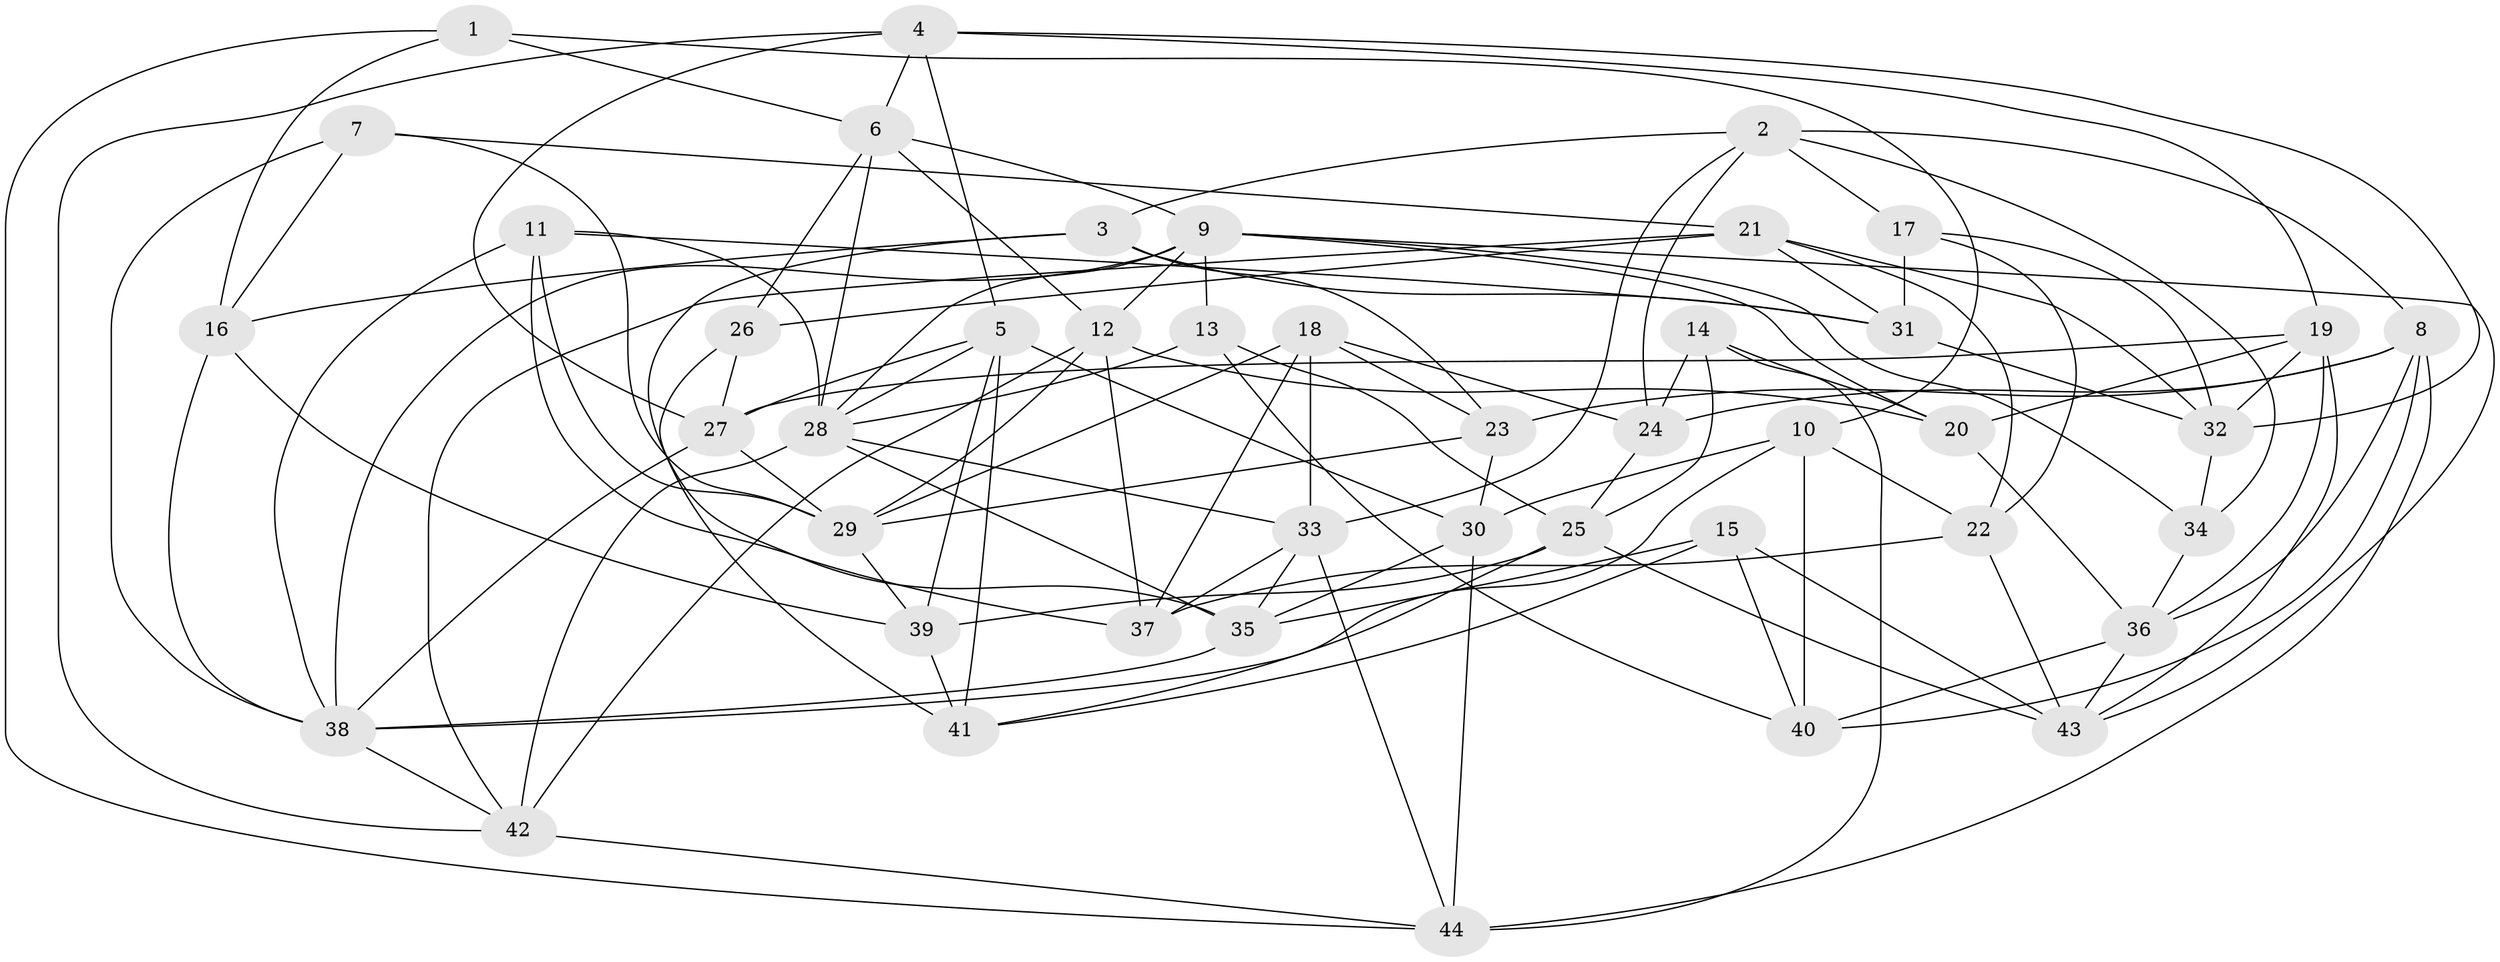 // original degree distribution, {4: 1.0}
// Generated by graph-tools (version 1.1) at 2025/02/03/09/25 03:02:59]
// undirected, 44 vertices, 120 edges
graph export_dot {
graph [start="1"]
  node [color=gray90,style=filled];
  1;
  2;
  3;
  4;
  5;
  6;
  7;
  8;
  9;
  10;
  11;
  12;
  13;
  14;
  15;
  16;
  17;
  18;
  19;
  20;
  21;
  22;
  23;
  24;
  25;
  26;
  27;
  28;
  29;
  30;
  31;
  32;
  33;
  34;
  35;
  36;
  37;
  38;
  39;
  40;
  41;
  42;
  43;
  44;
  1 -- 6 [weight=1.0];
  1 -- 10 [weight=1.0];
  1 -- 16 [weight=1.0];
  1 -- 44 [weight=1.0];
  2 -- 3 [weight=1.0];
  2 -- 8 [weight=1.0];
  2 -- 17 [weight=1.0];
  2 -- 24 [weight=1.0];
  2 -- 33 [weight=1.0];
  2 -- 34 [weight=1.0];
  3 -- 16 [weight=2.0];
  3 -- 23 [weight=1.0];
  3 -- 31 [weight=1.0];
  3 -- 35 [weight=1.0];
  4 -- 5 [weight=1.0];
  4 -- 6 [weight=1.0];
  4 -- 19 [weight=1.0];
  4 -- 27 [weight=1.0];
  4 -- 32 [weight=1.0];
  4 -- 42 [weight=1.0];
  5 -- 27 [weight=1.0];
  5 -- 28 [weight=1.0];
  5 -- 30 [weight=1.0];
  5 -- 39 [weight=1.0];
  5 -- 41 [weight=1.0];
  6 -- 9 [weight=1.0];
  6 -- 12 [weight=1.0];
  6 -- 26 [weight=1.0];
  6 -- 28 [weight=1.0];
  7 -- 16 [weight=1.0];
  7 -- 21 [weight=1.0];
  7 -- 29 [weight=1.0];
  7 -- 38 [weight=1.0];
  8 -- 23 [weight=1.0];
  8 -- 24 [weight=1.0];
  8 -- 36 [weight=1.0];
  8 -- 40 [weight=1.0];
  8 -- 44 [weight=1.0];
  9 -- 12 [weight=1.0];
  9 -- 13 [weight=1.0];
  9 -- 20 [weight=1.0];
  9 -- 28 [weight=1.0];
  9 -- 34 [weight=1.0];
  9 -- 38 [weight=1.0];
  9 -- 43 [weight=1.0];
  10 -- 22 [weight=1.0];
  10 -- 30 [weight=1.0];
  10 -- 38 [weight=1.0];
  10 -- 40 [weight=2.0];
  11 -- 28 [weight=1.0];
  11 -- 29 [weight=1.0];
  11 -- 31 [weight=2.0];
  11 -- 37 [weight=1.0];
  11 -- 38 [weight=1.0];
  12 -- 20 [weight=1.0];
  12 -- 29 [weight=1.0];
  12 -- 37 [weight=1.0];
  12 -- 42 [weight=1.0];
  13 -- 25 [weight=1.0];
  13 -- 28 [weight=1.0];
  13 -- 40 [weight=1.0];
  14 -- 20 [weight=2.0];
  14 -- 24 [weight=1.0];
  14 -- 25 [weight=2.0];
  14 -- 44 [weight=1.0];
  15 -- 35 [weight=1.0];
  15 -- 40 [weight=1.0];
  15 -- 41 [weight=1.0];
  15 -- 43 [weight=1.0];
  16 -- 38 [weight=1.0];
  16 -- 39 [weight=1.0];
  17 -- 22 [weight=1.0];
  17 -- 31 [weight=1.0];
  17 -- 32 [weight=1.0];
  18 -- 23 [weight=1.0];
  18 -- 24 [weight=1.0];
  18 -- 29 [weight=2.0];
  18 -- 33 [weight=1.0];
  18 -- 37 [weight=1.0];
  19 -- 20 [weight=1.0];
  19 -- 27 [weight=1.0];
  19 -- 32 [weight=1.0];
  19 -- 36 [weight=1.0];
  19 -- 43 [weight=1.0];
  20 -- 36 [weight=1.0];
  21 -- 22 [weight=1.0];
  21 -- 26 [weight=1.0];
  21 -- 31 [weight=1.0];
  21 -- 32 [weight=1.0];
  21 -- 42 [weight=1.0];
  22 -- 37 [weight=2.0];
  22 -- 43 [weight=1.0];
  23 -- 29 [weight=1.0];
  23 -- 30 [weight=2.0];
  24 -- 25 [weight=2.0];
  25 -- 39 [weight=1.0];
  25 -- 41 [weight=1.0];
  25 -- 43 [weight=1.0];
  26 -- 27 [weight=1.0];
  26 -- 41 [weight=1.0];
  27 -- 29 [weight=1.0];
  27 -- 38 [weight=1.0];
  28 -- 33 [weight=1.0];
  28 -- 35 [weight=1.0];
  28 -- 42 [weight=1.0];
  29 -- 39 [weight=1.0];
  30 -- 35 [weight=1.0];
  30 -- 44 [weight=1.0];
  31 -- 32 [weight=1.0];
  32 -- 34 [weight=1.0];
  33 -- 35 [weight=1.0];
  33 -- 37 [weight=1.0];
  33 -- 44 [weight=1.0];
  34 -- 36 [weight=1.0];
  35 -- 38 [weight=1.0];
  36 -- 40 [weight=1.0];
  36 -- 43 [weight=1.0];
  38 -- 42 [weight=1.0];
  39 -- 41 [weight=2.0];
  42 -- 44 [weight=1.0];
}
